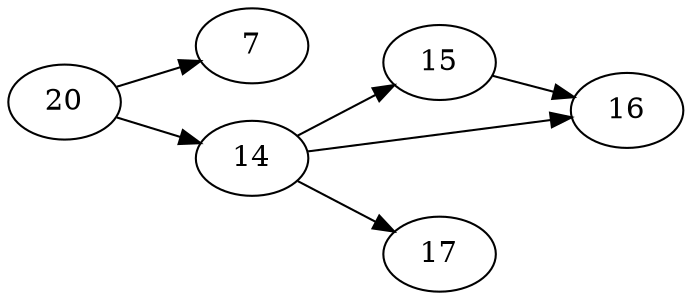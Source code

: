digraph G{
rankdir="LR";
7 [style="internal node",texlbl="keyval"]
14 [style="main2 node",texlbl="graphics"]
15 [style="cfg node",texlbl="graphics.cfg"]
16 [style="driver node",texlbl="xetex.def"]
17 [style="internal node",texlbl="trig"]
20 [style="main node",texlbl="graphicx"]
14->15
14->16
14->17
15->16
20->7
20->14
}
